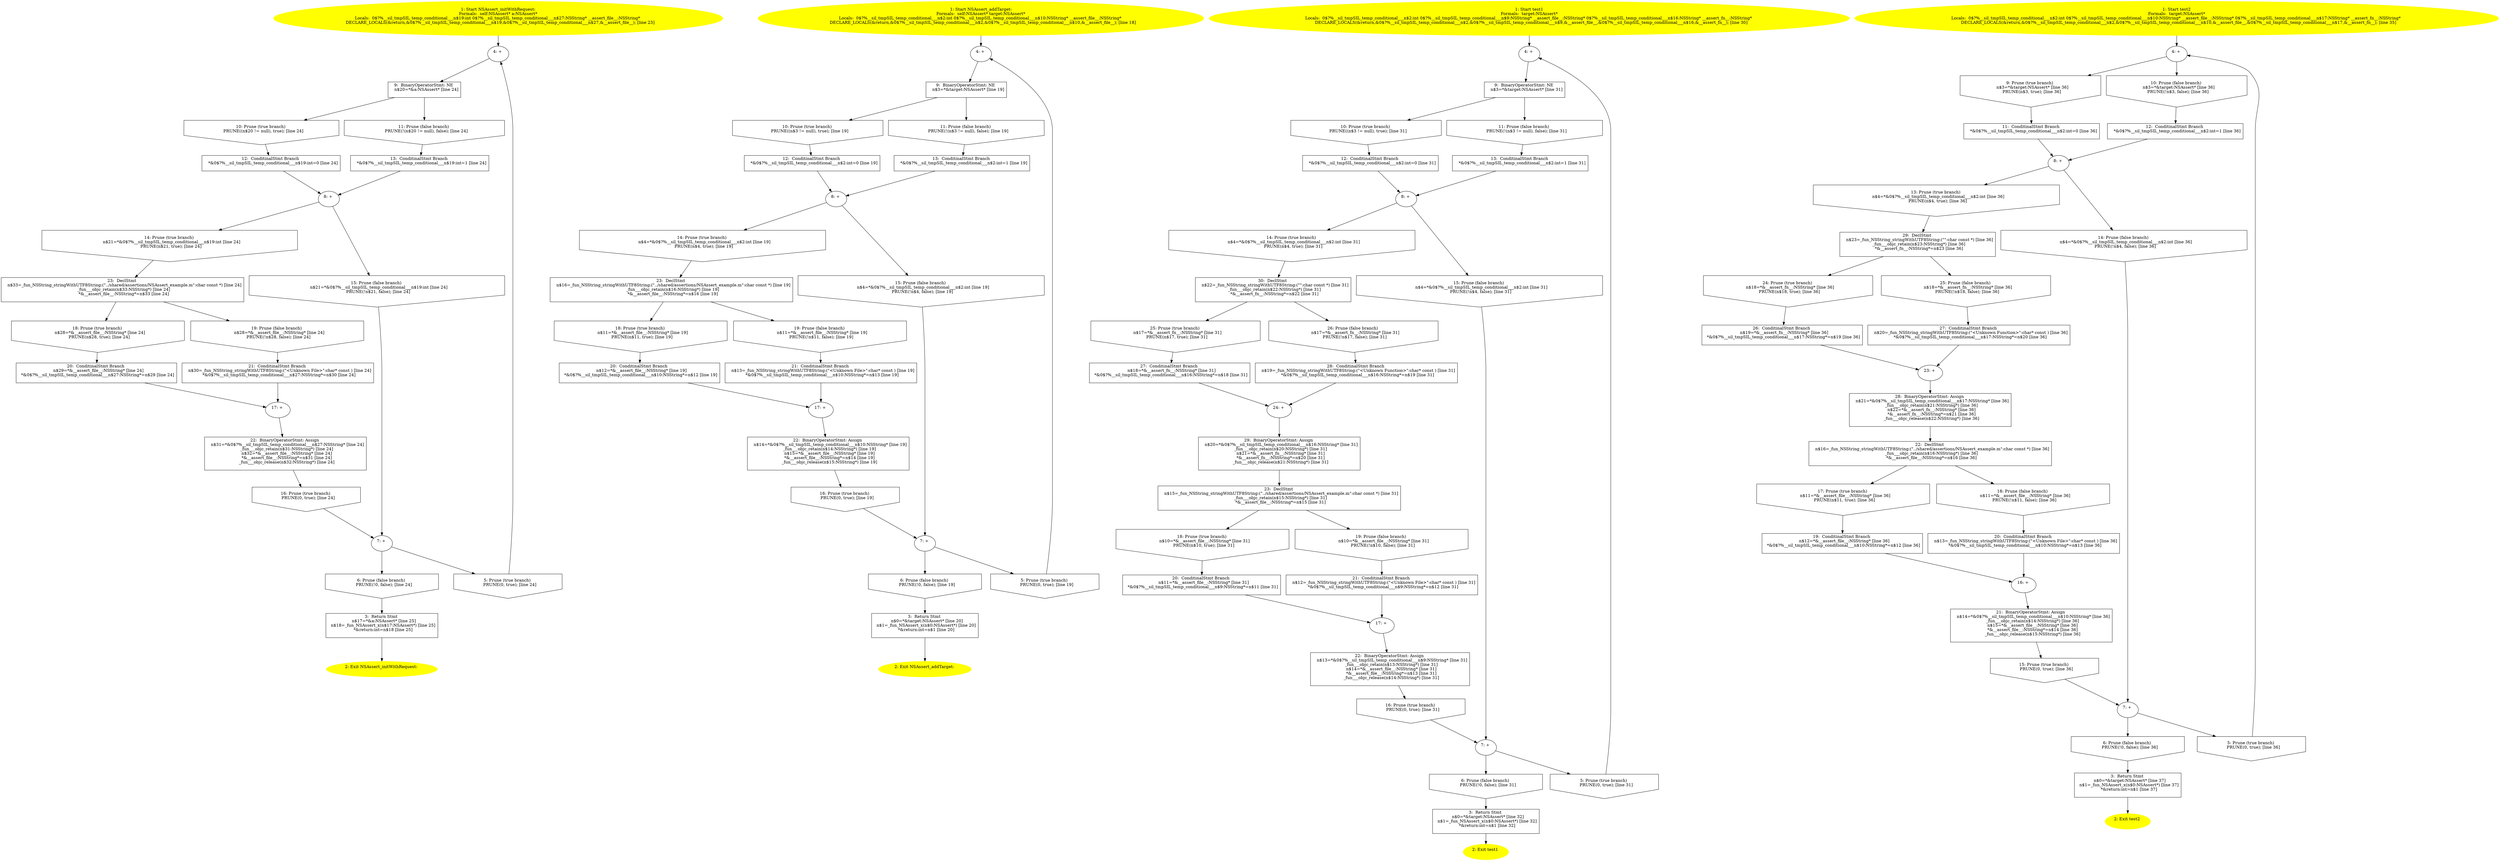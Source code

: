/* @generated */
digraph iCFG {
"initWithRequest:#NSAssert#instance.aa6bdc90db5d0e020b6778cefe9a011f_1" [label="1: Start NSAssert_initWithRequest:\nFormals:  self:NSAssert* a:NSAssert*\nLocals:  0$?%__sil_tmpSIL_temp_conditional___n$19:int 0$?%__sil_tmpSIL_temp_conditional___n$27:NSString* __assert_file__:NSString* \n   DECLARE_LOCALS(&return,&0$?%__sil_tmpSIL_temp_conditional___n$19,&0$?%__sil_tmpSIL_temp_conditional___n$27,&__assert_file__); [line 23]\n " color=yellow style=filled]
	

	 "initWithRequest:#NSAssert#instance.aa6bdc90db5d0e020b6778cefe9a011f_1" -> "initWithRequest:#NSAssert#instance.aa6bdc90db5d0e020b6778cefe9a011f_4" ;
"initWithRequest:#NSAssert#instance.aa6bdc90db5d0e020b6778cefe9a011f_2" [label="2: Exit NSAssert_initWithRequest: \n  " color=yellow style=filled]
	

"initWithRequest:#NSAssert#instance.aa6bdc90db5d0e020b6778cefe9a011f_3" [label="3:  Return Stmt \n   n$17=*&a:NSAssert* [line 25]\n  n$18=_fun_NSAssert_x(n$17:NSAssert*) [line 25]\n  *&return:int=n$18 [line 25]\n " shape="box"]
	

	 "initWithRequest:#NSAssert#instance.aa6bdc90db5d0e020b6778cefe9a011f_3" -> "initWithRequest:#NSAssert#instance.aa6bdc90db5d0e020b6778cefe9a011f_2" ;
"initWithRequest:#NSAssert#instance.aa6bdc90db5d0e020b6778cefe9a011f_4" [label="4: + \n  " ]
	

	 "initWithRequest:#NSAssert#instance.aa6bdc90db5d0e020b6778cefe9a011f_4" -> "initWithRequest:#NSAssert#instance.aa6bdc90db5d0e020b6778cefe9a011f_9" ;
"initWithRequest:#NSAssert#instance.aa6bdc90db5d0e020b6778cefe9a011f_5" [label="5: Prune (true branch) \n   PRUNE(0, true); [line 24]\n " shape="invhouse"]
	

	 "initWithRequest:#NSAssert#instance.aa6bdc90db5d0e020b6778cefe9a011f_5" -> "initWithRequest:#NSAssert#instance.aa6bdc90db5d0e020b6778cefe9a011f_4" ;
"initWithRequest:#NSAssert#instance.aa6bdc90db5d0e020b6778cefe9a011f_6" [label="6: Prune (false branch) \n   PRUNE(!0, false); [line 24]\n " shape="invhouse"]
	

	 "initWithRequest:#NSAssert#instance.aa6bdc90db5d0e020b6778cefe9a011f_6" -> "initWithRequest:#NSAssert#instance.aa6bdc90db5d0e020b6778cefe9a011f_3" ;
"initWithRequest:#NSAssert#instance.aa6bdc90db5d0e020b6778cefe9a011f_7" [label="7: + \n  " ]
	

	 "initWithRequest:#NSAssert#instance.aa6bdc90db5d0e020b6778cefe9a011f_7" -> "initWithRequest:#NSAssert#instance.aa6bdc90db5d0e020b6778cefe9a011f_5" ;
	 "initWithRequest:#NSAssert#instance.aa6bdc90db5d0e020b6778cefe9a011f_7" -> "initWithRequest:#NSAssert#instance.aa6bdc90db5d0e020b6778cefe9a011f_6" ;
"initWithRequest:#NSAssert#instance.aa6bdc90db5d0e020b6778cefe9a011f_8" [label="8: + \n  " ]
	

	 "initWithRequest:#NSAssert#instance.aa6bdc90db5d0e020b6778cefe9a011f_8" -> "initWithRequest:#NSAssert#instance.aa6bdc90db5d0e020b6778cefe9a011f_14" ;
	 "initWithRequest:#NSAssert#instance.aa6bdc90db5d0e020b6778cefe9a011f_8" -> "initWithRequest:#NSAssert#instance.aa6bdc90db5d0e020b6778cefe9a011f_15" ;
"initWithRequest:#NSAssert#instance.aa6bdc90db5d0e020b6778cefe9a011f_9" [label="9:  BinaryOperatorStmt: NE \n   n$20=*&a:NSAssert* [line 24]\n " shape="box"]
	

	 "initWithRequest:#NSAssert#instance.aa6bdc90db5d0e020b6778cefe9a011f_9" -> "initWithRequest:#NSAssert#instance.aa6bdc90db5d0e020b6778cefe9a011f_10" ;
	 "initWithRequest:#NSAssert#instance.aa6bdc90db5d0e020b6778cefe9a011f_9" -> "initWithRequest:#NSAssert#instance.aa6bdc90db5d0e020b6778cefe9a011f_11" ;
"initWithRequest:#NSAssert#instance.aa6bdc90db5d0e020b6778cefe9a011f_10" [label="10: Prune (true branch) \n   PRUNE((n$20 != null), true); [line 24]\n " shape="invhouse"]
	

	 "initWithRequest:#NSAssert#instance.aa6bdc90db5d0e020b6778cefe9a011f_10" -> "initWithRequest:#NSAssert#instance.aa6bdc90db5d0e020b6778cefe9a011f_12" ;
"initWithRequest:#NSAssert#instance.aa6bdc90db5d0e020b6778cefe9a011f_11" [label="11: Prune (false branch) \n   PRUNE(!(n$20 != null), false); [line 24]\n " shape="invhouse"]
	

	 "initWithRequest:#NSAssert#instance.aa6bdc90db5d0e020b6778cefe9a011f_11" -> "initWithRequest:#NSAssert#instance.aa6bdc90db5d0e020b6778cefe9a011f_13" ;
"initWithRequest:#NSAssert#instance.aa6bdc90db5d0e020b6778cefe9a011f_12" [label="12:  ConditinalStmt Branch \n   *&0$?%__sil_tmpSIL_temp_conditional___n$19:int=0 [line 24]\n " shape="box"]
	

	 "initWithRequest:#NSAssert#instance.aa6bdc90db5d0e020b6778cefe9a011f_12" -> "initWithRequest:#NSAssert#instance.aa6bdc90db5d0e020b6778cefe9a011f_8" ;
"initWithRequest:#NSAssert#instance.aa6bdc90db5d0e020b6778cefe9a011f_13" [label="13:  ConditinalStmt Branch \n   *&0$?%__sil_tmpSIL_temp_conditional___n$19:int=1 [line 24]\n " shape="box"]
	

	 "initWithRequest:#NSAssert#instance.aa6bdc90db5d0e020b6778cefe9a011f_13" -> "initWithRequest:#NSAssert#instance.aa6bdc90db5d0e020b6778cefe9a011f_8" ;
"initWithRequest:#NSAssert#instance.aa6bdc90db5d0e020b6778cefe9a011f_14" [label="14: Prune (true branch) \n   n$21=*&0$?%__sil_tmpSIL_temp_conditional___n$19:int [line 24]\n  PRUNE(n$21, true); [line 24]\n " shape="invhouse"]
	

	 "initWithRequest:#NSAssert#instance.aa6bdc90db5d0e020b6778cefe9a011f_14" -> "initWithRequest:#NSAssert#instance.aa6bdc90db5d0e020b6778cefe9a011f_23" ;
"initWithRequest:#NSAssert#instance.aa6bdc90db5d0e020b6778cefe9a011f_15" [label="15: Prune (false branch) \n   n$21=*&0$?%__sil_tmpSIL_temp_conditional___n$19:int [line 24]\n  PRUNE(!n$21, false); [line 24]\n " shape="invhouse"]
	

	 "initWithRequest:#NSAssert#instance.aa6bdc90db5d0e020b6778cefe9a011f_15" -> "initWithRequest:#NSAssert#instance.aa6bdc90db5d0e020b6778cefe9a011f_7" ;
"initWithRequest:#NSAssert#instance.aa6bdc90db5d0e020b6778cefe9a011f_16" [label="16: Prune (true branch) \n   PRUNE(0, true); [line 24]\n " shape="invhouse"]
	

	 "initWithRequest:#NSAssert#instance.aa6bdc90db5d0e020b6778cefe9a011f_16" -> "initWithRequest:#NSAssert#instance.aa6bdc90db5d0e020b6778cefe9a011f_7" ;
"initWithRequest:#NSAssert#instance.aa6bdc90db5d0e020b6778cefe9a011f_17" [label="17: + \n  " ]
	

	 "initWithRequest:#NSAssert#instance.aa6bdc90db5d0e020b6778cefe9a011f_17" -> "initWithRequest:#NSAssert#instance.aa6bdc90db5d0e020b6778cefe9a011f_22" ;
"initWithRequest:#NSAssert#instance.aa6bdc90db5d0e020b6778cefe9a011f_18" [label="18: Prune (true branch) \n   n$28=*&__assert_file__:NSString* [line 24]\n  PRUNE(n$28, true); [line 24]\n " shape="invhouse"]
	

	 "initWithRequest:#NSAssert#instance.aa6bdc90db5d0e020b6778cefe9a011f_18" -> "initWithRequest:#NSAssert#instance.aa6bdc90db5d0e020b6778cefe9a011f_20" ;
"initWithRequest:#NSAssert#instance.aa6bdc90db5d0e020b6778cefe9a011f_19" [label="19: Prune (false branch) \n   n$28=*&__assert_file__:NSString* [line 24]\n  PRUNE(!n$28, false); [line 24]\n " shape="invhouse"]
	

	 "initWithRequest:#NSAssert#instance.aa6bdc90db5d0e020b6778cefe9a011f_19" -> "initWithRequest:#NSAssert#instance.aa6bdc90db5d0e020b6778cefe9a011f_21" ;
"initWithRequest:#NSAssert#instance.aa6bdc90db5d0e020b6778cefe9a011f_20" [label="20:  ConditinalStmt Branch \n   n$29=*&__assert_file__:NSString* [line 24]\n  *&0$?%__sil_tmpSIL_temp_conditional___n$27:NSString*=n$29 [line 24]\n " shape="box"]
	

	 "initWithRequest:#NSAssert#instance.aa6bdc90db5d0e020b6778cefe9a011f_20" -> "initWithRequest:#NSAssert#instance.aa6bdc90db5d0e020b6778cefe9a011f_17" ;
"initWithRequest:#NSAssert#instance.aa6bdc90db5d0e020b6778cefe9a011f_21" [label="21:  ConditinalStmt Branch \n   n$30=_fun_NSString_stringWithUTF8String:(\"<Unknown File>\":char* const ) [line 24]\n  *&0$?%__sil_tmpSIL_temp_conditional___n$27:NSString*=n$30 [line 24]\n " shape="box"]
	

	 "initWithRequest:#NSAssert#instance.aa6bdc90db5d0e020b6778cefe9a011f_21" -> "initWithRequest:#NSAssert#instance.aa6bdc90db5d0e020b6778cefe9a011f_17" ;
"initWithRequest:#NSAssert#instance.aa6bdc90db5d0e020b6778cefe9a011f_22" [label="22:  BinaryOperatorStmt: Assign \n   n$31=*&0$?%__sil_tmpSIL_temp_conditional___n$27:NSString* [line 24]\n  _fun___objc_retain(n$31:NSString*) [line 24]\n  n$32=*&__assert_file__:NSString* [line 24]\n  *&__assert_file__:NSString*=n$31 [line 24]\n  _fun___objc_release(n$32:NSString*) [line 24]\n " shape="box"]
	

	 "initWithRequest:#NSAssert#instance.aa6bdc90db5d0e020b6778cefe9a011f_22" -> "initWithRequest:#NSAssert#instance.aa6bdc90db5d0e020b6778cefe9a011f_16" ;
"initWithRequest:#NSAssert#instance.aa6bdc90db5d0e020b6778cefe9a011f_23" [label="23:  DeclStmt \n   n$33=_fun_NSString_stringWithUTF8String:(\"../shared/assertions/NSAssert_example.m\":char const *) [line 24]\n  _fun___objc_retain(n$33:NSString*) [line 24]\n  *&__assert_file__:NSString*=n$33 [line 24]\n " shape="box"]
	

	 "initWithRequest:#NSAssert#instance.aa6bdc90db5d0e020b6778cefe9a011f_23" -> "initWithRequest:#NSAssert#instance.aa6bdc90db5d0e020b6778cefe9a011f_18" ;
	 "initWithRequest:#NSAssert#instance.aa6bdc90db5d0e020b6778cefe9a011f_23" -> "initWithRequest:#NSAssert#instance.aa6bdc90db5d0e020b6778cefe9a011f_19" ;
"addTarget:#NSAssert#instance.69cefe4d9cf64204d99f63924a056673_1" [label="1: Start NSAssert_addTarget:\nFormals:  self:NSAssert* target:NSAssert*\nLocals:  0$?%__sil_tmpSIL_temp_conditional___n$2:int 0$?%__sil_tmpSIL_temp_conditional___n$10:NSString* __assert_file__:NSString* \n   DECLARE_LOCALS(&return,&0$?%__sil_tmpSIL_temp_conditional___n$2,&0$?%__sil_tmpSIL_temp_conditional___n$10,&__assert_file__); [line 18]\n " color=yellow style=filled]
	

	 "addTarget:#NSAssert#instance.69cefe4d9cf64204d99f63924a056673_1" -> "addTarget:#NSAssert#instance.69cefe4d9cf64204d99f63924a056673_4" ;
"addTarget:#NSAssert#instance.69cefe4d9cf64204d99f63924a056673_2" [label="2: Exit NSAssert_addTarget: \n  " color=yellow style=filled]
	

"addTarget:#NSAssert#instance.69cefe4d9cf64204d99f63924a056673_3" [label="3:  Return Stmt \n   n$0=*&target:NSAssert* [line 20]\n  n$1=_fun_NSAssert_x(n$0:NSAssert*) [line 20]\n  *&return:int=n$1 [line 20]\n " shape="box"]
	

	 "addTarget:#NSAssert#instance.69cefe4d9cf64204d99f63924a056673_3" -> "addTarget:#NSAssert#instance.69cefe4d9cf64204d99f63924a056673_2" ;
"addTarget:#NSAssert#instance.69cefe4d9cf64204d99f63924a056673_4" [label="4: + \n  " ]
	

	 "addTarget:#NSAssert#instance.69cefe4d9cf64204d99f63924a056673_4" -> "addTarget:#NSAssert#instance.69cefe4d9cf64204d99f63924a056673_9" ;
"addTarget:#NSAssert#instance.69cefe4d9cf64204d99f63924a056673_5" [label="5: Prune (true branch) \n   PRUNE(0, true); [line 19]\n " shape="invhouse"]
	

	 "addTarget:#NSAssert#instance.69cefe4d9cf64204d99f63924a056673_5" -> "addTarget:#NSAssert#instance.69cefe4d9cf64204d99f63924a056673_4" ;
"addTarget:#NSAssert#instance.69cefe4d9cf64204d99f63924a056673_6" [label="6: Prune (false branch) \n   PRUNE(!0, false); [line 19]\n " shape="invhouse"]
	

	 "addTarget:#NSAssert#instance.69cefe4d9cf64204d99f63924a056673_6" -> "addTarget:#NSAssert#instance.69cefe4d9cf64204d99f63924a056673_3" ;
"addTarget:#NSAssert#instance.69cefe4d9cf64204d99f63924a056673_7" [label="7: + \n  " ]
	

	 "addTarget:#NSAssert#instance.69cefe4d9cf64204d99f63924a056673_7" -> "addTarget:#NSAssert#instance.69cefe4d9cf64204d99f63924a056673_5" ;
	 "addTarget:#NSAssert#instance.69cefe4d9cf64204d99f63924a056673_7" -> "addTarget:#NSAssert#instance.69cefe4d9cf64204d99f63924a056673_6" ;
"addTarget:#NSAssert#instance.69cefe4d9cf64204d99f63924a056673_8" [label="8: + \n  " ]
	

	 "addTarget:#NSAssert#instance.69cefe4d9cf64204d99f63924a056673_8" -> "addTarget:#NSAssert#instance.69cefe4d9cf64204d99f63924a056673_14" ;
	 "addTarget:#NSAssert#instance.69cefe4d9cf64204d99f63924a056673_8" -> "addTarget:#NSAssert#instance.69cefe4d9cf64204d99f63924a056673_15" ;
"addTarget:#NSAssert#instance.69cefe4d9cf64204d99f63924a056673_9" [label="9:  BinaryOperatorStmt: NE \n   n$3=*&target:NSAssert* [line 19]\n " shape="box"]
	

	 "addTarget:#NSAssert#instance.69cefe4d9cf64204d99f63924a056673_9" -> "addTarget:#NSAssert#instance.69cefe4d9cf64204d99f63924a056673_10" ;
	 "addTarget:#NSAssert#instance.69cefe4d9cf64204d99f63924a056673_9" -> "addTarget:#NSAssert#instance.69cefe4d9cf64204d99f63924a056673_11" ;
"addTarget:#NSAssert#instance.69cefe4d9cf64204d99f63924a056673_10" [label="10: Prune (true branch) \n   PRUNE((n$3 != null), true); [line 19]\n " shape="invhouse"]
	

	 "addTarget:#NSAssert#instance.69cefe4d9cf64204d99f63924a056673_10" -> "addTarget:#NSAssert#instance.69cefe4d9cf64204d99f63924a056673_12" ;
"addTarget:#NSAssert#instance.69cefe4d9cf64204d99f63924a056673_11" [label="11: Prune (false branch) \n   PRUNE(!(n$3 != null), false); [line 19]\n " shape="invhouse"]
	

	 "addTarget:#NSAssert#instance.69cefe4d9cf64204d99f63924a056673_11" -> "addTarget:#NSAssert#instance.69cefe4d9cf64204d99f63924a056673_13" ;
"addTarget:#NSAssert#instance.69cefe4d9cf64204d99f63924a056673_12" [label="12:  ConditinalStmt Branch \n   *&0$?%__sil_tmpSIL_temp_conditional___n$2:int=0 [line 19]\n " shape="box"]
	

	 "addTarget:#NSAssert#instance.69cefe4d9cf64204d99f63924a056673_12" -> "addTarget:#NSAssert#instance.69cefe4d9cf64204d99f63924a056673_8" ;
"addTarget:#NSAssert#instance.69cefe4d9cf64204d99f63924a056673_13" [label="13:  ConditinalStmt Branch \n   *&0$?%__sil_tmpSIL_temp_conditional___n$2:int=1 [line 19]\n " shape="box"]
	

	 "addTarget:#NSAssert#instance.69cefe4d9cf64204d99f63924a056673_13" -> "addTarget:#NSAssert#instance.69cefe4d9cf64204d99f63924a056673_8" ;
"addTarget:#NSAssert#instance.69cefe4d9cf64204d99f63924a056673_14" [label="14: Prune (true branch) \n   n$4=*&0$?%__sil_tmpSIL_temp_conditional___n$2:int [line 19]\n  PRUNE(n$4, true); [line 19]\n " shape="invhouse"]
	

	 "addTarget:#NSAssert#instance.69cefe4d9cf64204d99f63924a056673_14" -> "addTarget:#NSAssert#instance.69cefe4d9cf64204d99f63924a056673_23" ;
"addTarget:#NSAssert#instance.69cefe4d9cf64204d99f63924a056673_15" [label="15: Prune (false branch) \n   n$4=*&0$?%__sil_tmpSIL_temp_conditional___n$2:int [line 19]\n  PRUNE(!n$4, false); [line 19]\n " shape="invhouse"]
	

	 "addTarget:#NSAssert#instance.69cefe4d9cf64204d99f63924a056673_15" -> "addTarget:#NSAssert#instance.69cefe4d9cf64204d99f63924a056673_7" ;
"addTarget:#NSAssert#instance.69cefe4d9cf64204d99f63924a056673_16" [label="16: Prune (true branch) \n   PRUNE(0, true); [line 19]\n " shape="invhouse"]
	

	 "addTarget:#NSAssert#instance.69cefe4d9cf64204d99f63924a056673_16" -> "addTarget:#NSAssert#instance.69cefe4d9cf64204d99f63924a056673_7" ;
"addTarget:#NSAssert#instance.69cefe4d9cf64204d99f63924a056673_17" [label="17: + \n  " ]
	

	 "addTarget:#NSAssert#instance.69cefe4d9cf64204d99f63924a056673_17" -> "addTarget:#NSAssert#instance.69cefe4d9cf64204d99f63924a056673_22" ;
"addTarget:#NSAssert#instance.69cefe4d9cf64204d99f63924a056673_18" [label="18: Prune (true branch) \n   n$11=*&__assert_file__:NSString* [line 19]\n  PRUNE(n$11, true); [line 19]\n " shape="invhouse"]
	

	 "addTarget:#NSAssert#instance.69cefe4d9cf64204d99f63924a056673_18" -> "addTarget:#NSAssert#instance.69cefe4d9cf64204d99f63924a056673_20" ;
"addTarget:#NSAssert#instance.69cefe4d9cf64204d99f63924a056673_19" [label="19: Prune (false branch) \n   n$11=*&__assert_file__:NSString* [line 19]\n  PRUNE(!n$11, false); [line 19]\n " shape="invhouse"]
	

	 "addTarget:#NSAssert#instance.69cefe4d9cf64204d99f63924a056673_19" -> "addTarget:#NSAssert#instance.69cefe4d9cf64204d99f63924a056673_21" ;
"addTarget:#NSAssert#instance.69cefe4d9cf64204d99f63924a056673_20" [label="20:  ConditinalStmt Branch \n   n$12=*&__assert_file__:NSString* [line 19]\n  *&0$?%__sil_tmpSIL_temp_conditional___n$10:NSString*=n$12 [line 19]\n " shape="box"]
	

	 "addTarget:#NSAssert#instance.69cefe4d9cf64204d99f63924a056673_20" -> "addTarget:#NSAssert#instance.69cefe4d9cf64204d99f63924a056673_17" ;
"addTarget:#NSAssert#instance.69cefe4d9cf64204d99f63924a056673_21" [label="21:  ConditinalStmt Branch \n   n$13=_fun_NSString_stringWithUTF8String:(\"<Unknown File>\":char* const ) [line 19]\n  *&0$?%__sil_tmpSIL_temp_conditional___n$10:NSString*=n$13 [line 19]\n " shape="box"]
	

	 "addTarget:#NSAssert#instance.69cefe4d9cf64204d99f63924a056673_21" -> "addTarget:#NSAssert#instance.69cefe4d9cf64204d99f63924a056673_17" ;
"addTarget:#NSAssert#instance.69cefe4d9cf64204d99f63924a056673_22" [label="22:  BinaryOperatorStmt: Assign \n   n$14=*&0$?%__sil_tmpSIL_temp_conditional___n$10:NSString* [line 19]\n  _fun___objc_retain(n$14:NSString*) [line 19]\n  n$15=*&__assert_file__:NSString* [line 19]\n  *&__assert_file__:NSString*=n$14 [line 19]\n  _fun___objc_release(n$15:NSString*) [line 19]\n " shape="box"]
	

	 "addTarget:#NSAssert#instance.69cefe4d9cf64204d99f63924a056673_22" -> "addTarget:#NSAssert#instance.69cefe4d9cf64204d99f63924a056673_16" ;
"addTarget:#NSAssert#instance.69cefe4d9cf64204d99f63924a056673_23" [label="23:  DeclStmt \n   n$16=_fun_NSString_stringWithUTF8String:(\"../shared/assertions/NSAssert_example.m\":char const *) [line 19]\n  _fun___objc_retain(n$16:NSString*) [line 19]\n  *&__assert_file__:NSString*=n$16 [line 19]\n " shape="box"]
	

	 "addTarget:#NSAssert#instance.69cefe4d9cf64204d99f63924a056673_23" -> "addTarget:#NSAssert#instance.69cefe4d9cf64204d99f63924a056673_18" ;
	 "addTarget:#NSAssert#instance.69cefe4d9cf64204d99f63924a056673_23" -> "addTarget:#NSAssert#instance.69cefe4d9cf64204d99f63924a056673_19" ;
"test1.5a105e8b9d40e1329780d62ea2265d8a_1" [label="1: Start test1\nFormals:  target:NSAssert*\nLocals:  0$?%__sil_tmpSIL_temp_conditional___n$2:int 0$?%__sil_tmpSIL_temp_conditional___n$9:NSString* __assert_file__:NSString* 0$?%__sil_tmpSIL_temp_conditional___n$16:NSString* __assert_fn__:NSString* \n   DECLARE_LOCALS(&return,&0$?%__sil_tmpSIL_temp_conditional___n$2,&0$?%__sil_tmpSIL_temp_conditional___n$9,&__assert_file__,&0$?%__sil_tmpSIL_temp_conditional___n$16,&__assert_fn__); [line 30]\n " color=yellow style=filled]
	

	 "test1.5a105e8b9d40e1329780d62ea2265d8a_1" -> "test1.5a105e8b9d40e1329780d62ea2265d8a_4" ;
"test1.5a105e8b9d40e1329780d62ea2265d8a_2" [label="2: Exit test1 \n  " color=yellow style=filled]
	

"test1.5a105e8b9d40e1329780d62ea2265d8a_3" [label="3:  Return Stmt \n   n$0=*&target:NSAssert* [line 32]\n  n$1=_fun_NSAssert_x(n$0:NSAssert*) [line 32]\n  *&return:int=n$1 [line 32]\n " shape="box"]
	

	 "test1.5a105e8b9d40e1329780d62ea2265d8a_3" -> "test1.5a105e8b9d40e1329780d62ea2265d8a_2" ;
"test1.5a105e8b9d40e1329780d62ea2265d8a_4" [label="4: + \n  " ]
	

	 "test1.5a105e8b9d40e1329780d62ea2265d8a_4" -> "test1.5a105e8b9d40e1329780d62ea2265d8a_9" ;
"test1.5a105e8b9d40e1329780d62ea2265d8a_5" [label="5: Prune (true branch) \n   PRUNE(0, true); [line 31]\n " shape="invhouse"]
	

	 "test1.5a105e8b9d40e1329780d62ea2265d8a_5" -> "test1.5a105e8b9d40e1329780d62ea2265d8a_4" ;
"test1.5a105e8b9d40e1329780d62ea2265d8a_6" [label="6: Prune (false branch) \n   PRUNE(!0, false); [line 31]\n " shape="invhouse"]
	

	 "test1.5a105e8b9d40e1329780d62ea2265d8a_6" -> "test1.5a105e8b9d40e1329780d62ea2265d8a_3" ;
"test1.5a105e8b9d40e1329780d62ea2265d8a_7" [label="7: + \n  " ]
	

	 "test1.5a105e8b9d40e1329780d62ea2265d8a_7" -> "test1.5a105e8b9d40e1329780d62ea2265d8a_5" ;
	 "test1.5a105e8b9d40e1329780d62ea2265d8a_7" -> "test1.5a105e8b9d40e1329780d62ea2265d8a_6" ;
"test1.5a105e8b9d40e1329780d62ea2265d8a_8" [label="8: + \n  " ]
	

	 "test1.5a105e8b9d40e1329780d62ea2265d8a_8" -> "test1.5a105e8b9d40e1329780d62ea2265d8a_14" ;
	 "test1.5a105e8b9d40e1329780d62ea2265d8a_8" -> "test1.5a105e8b9d40e1329780d62ea2265d8a_15" ;
"test1.5a105e8b9d40e1329780d62ea2265d8a_9" [label="9:  BinaryOperatorStmt: NE \n   n$3=*&target:NSAssert* [line 31]\n " shape="box"]
	

	 "test1.5a105e8b9d40e1329780d62ea2265d8a_9" -> "test1.5a105e8b9d40e1329780d62ea2265d8a_10" ;
	 "test1.5a105e8b9d40e1329780d62ea2265d8a_9" -> "test1.5a105e8b9d40e1329780d62ea2265d8a_11" ;
"test1.5a105e8b9d40e1329780d62ea2265d8a_10" [label="10: Prune (true branch) \n   PRUNE((n$3 != null), true); [line 31]\n " shape="invhouse"]
	

	 "test1.5a105e8b9d40e1329780d62ea2265d8a_10" -> "test1.5a105e8b9d40e1329780d62ea2265d8a_12" ;
"test1.5a105e8b9d40e1329780d62ea2265d8a_11" [label="11: Prune (false branch) \n   PRUNE(!(n$3 != null), false); [line 31]\n " shape="invhouse"]
	

	 "test1.5a105e8b9d40e1329780d62ea2265d8a_11" -> "test1.5a105e8b9d40e1329780d62ea2265d8a_13" ;
"test1.5a105e8b9d40e1329780d62ea2265d8a_12" [label="12:  ConditinalStmt Branch \n   *&0$?%__sil_tmpSIL_temp_conditional___n$2:int=0 [line 31]\n " shape="box"]
	

	 "test1.5a105e8b9d40e1329780d62ea2265d8a_12" -> "test1.5a105e8b9d40e1329780d62ea2265d8a_8" ;
"test1.5a105e8b9d40e1329780d62ea2265d8a_13" [label="13:  ConditinalStmt Branch \n   *&0$?%__sil_tmpSIL_temp_conditional___n$2:int=1 [line 31]\n " shape="box"]
	

	 "test1.5a105e8b9d40e1329780d62ea2265d8a_13" -> "test1.5a105e8b9d40e1329780d62ea2265d8a_8" ;
"test1.5a105e8b9d40e1329780d62ea2265d8a_14" [label="14: Prune (true branch) \n   n$4=*&0$?%__sil_tmpSIL_temp_conditional___n$2:int [line 31]\n  PRUNE(n$4, true); [line 31]\n " shape="invhouse"]
	

	 "test1.5a105e8b9d40e1329780d62ea2265d8a_14" -> "test1.5a105e8b9d40e1329780d62ea2265d8a_30" ;
"test1.5a105e8b9d40e1329780d62ea2265d8a_15" [label="15: Prune (false branch) \n   n$4=*&0$?%__sil_tmpSIL_temp_conditional___n$2:int [line 31]\n  PRUNE(!n$4, false); [line 31]\n " shape="invhouse"]
	

	 "test1.5a105e8b9d40e1329780d62ea2265d8a_15" -> "test1.5a105e8b9d40e1329780d62ea2265d8a_7" ;
"test1.5a105e8b9d40e1329780d62ea2265d8a_16" [label="16: Prune (true branch) \n   PRUNE(0, true); [line 31]\n " shape="invhouse"]
	

	 "test1.5a105e8b9d40e1329780d62ea2265d8a_16" -> "test1.5a105e8b9d40e1329780d62ea2265d8a_7" ;
"test1.5a105e8b9d40e1329780d62ea2265d8a_17" [label="17: + \n  " ]
	

	 "test1.5a105e8b9d40e1329780d62ea2265d8a_17" -> "test1.5a105e8b9d40e1329780d62ea2265d8a_22" ;
"test1.5a105e8b9d40e1329780d62ea2265d8a_18" [label="18: Prune (true branch) \n   n$10=*&__assert_file__:NSString* [line 31]\n  PRUNE(n$10, true); [line 31]\n " shape="invhouse"]
	

	 "test1.5a105e8b9d40e1329780d62ea2265d8a_18" -> "test1.5a105e8b9d40e1329780d62ea2265d8a_20" ;
"test1.5a105e8b9d40e1329780d62ea2265d8a_19" [label="19: Prune (false branch) \n   n$10=*&__assert_file__:NSString* [line 31]\n  PRUNE(!n$10, false); [line 31]\n " shape="invhouse"]
	

	 "test1.5a105e8b9d40e1329780d62ea2265d8a_19" -> "test1.5a105e8b9d40e1329780d62ea2265d8a_21" ;
"test1.5a105e8b9d40e1329780d62ea2265d8a_20" [label="20:  ConditinalStmt Branch \n   n$11=*&__assert_file__:NSString* [line 31]\n  *&0$?%__sil_tmpSIL_temp_conditional___n$9:NSString*=n$11 [line 31]\n " shape="box"]
	

	 "test1.5a105e8b9d40e1329780d62ea2265d8a_20" -> "test1.5a105e8b9d40e1329780d62ea2265d8a_17" ;
"test1.5a105e8b9d40e1329780d62ea2265d8a_21" [label="21:  ConditinalStmt Branch \n   n$12=_fun_NSString_stringWithUTF8String:(\"<Unknown File>\":char* const ) [line 31]\n  *&0$?%__sil_tmpSIL_temp_conditional___n$9:NSString*=n$12 [line 31]\n " shape="box"]
	

	 "test1.5a105e8b9d40e1329780d62ea2265d8a_21" -> "test1.5a105e8b9d40e1329780d62ea2265d8a_17" ;
"test1.5a105e8b9d40e1329780d62ea2265d8a_22" [label="22:  BinaryOperatorStmt: Assign \n   n$13=*&0$?%__sil_tmpSIL_temp_conditional___n$9:NSString* [line 31]\n  _fun___objc_retain(n$13:NSString*) [line 31]\n  n$14=*&__assert_file__:NSString* [line 31]\n  *&__assert_file__:NSString*=n$13 [line 31]\n  _fun___objc_release(n$14:NSString*) [line 31]\n " shape="box"]
	

	 "test1.5a105e8b9d40e1329780d62ea2265d8a_22" -> "test1.5a105e8b9d40e1329780d62ea2265d8a_16" ;
"test1.5a105e8b9d40e1329780d62ea2265d8a_23" [label="23:  DeclStmt \n   n$15=_fun_NSString_stringWithUTF8String:(\"../shared/assertions/NSAssert_example.m\":char const *) [line 31]\n  _fun___objc_retain(n$15:NSString*) [line 31]\n  *&__assert_file__:NSString*=n$15 [line 31]\n " shape="box"]
	

	 "test1.5a105e8b9d40e1329780d62ea2265d8a_23" -> "test1.5a105e8b9d40e1329780d62ea2265d8a_18" ;
	 "test1.5a105e8b9d40e1329780d62ea2265d8a_23" -> "test1.5a105e8b9d40e1329780d62ea2265d8a_19" ;
"test1.5a105e8b9d40e1329780d62ea2265d8a_24" [label="24: + \n  " ]
	

	 "test1.5a105e8b9d40e1329780d62ea2265d8a_24" -> "test1.5a105e8b9d40e1329780d62ea2265d8a_29" ;
"test1.5a105e8b9d40e1329780d62ea2265d8a_25" [label="25: Prune (true branch) \n   n$17=*&__assert_fn__:NSString* [line 31]\n  PRUNE(n$17, true); [line 31]\n " shape="invhouse"]
	

	 "test1.5a105e8b9d40e1329780d62ea2265d8a_25" -> "test1.5a105e8b9d40e1329780d62ea2265d8a_27" ;
"test1.5a105e8b9d40e1329780d62ea2265d8a_26" [label="26: Prune (false branch) \n   n$17=*&__assert_fn__:NSString* [line 31]\n  PRUNE(!n$17, false); [line 31]\n " shape="invhouse"]
	

	 "test1.5a105e8b9d40e1329780d62ea2265d8a_26" -> "test1.5a105e8b9d40e1329780d62ea2265d8a_28" ;
"test1.5a105e8b9d40e1329780d62ea2265d8a_27" [label="27:  ConditinalStmt Branch \n   n$18=*&__assert_fn__:NSString* [line 31]\n  *&0$?%__sil_tmpSIL_temp_conditional___n$16:NSString*=n$18 [line 31]\n " shape="box"]
	

	 "test1.5a105e8b9d40e1329780d62ea2265d8a_27" -> "test1.5a105e8b9d40e1329780d62ea2265d8a_24" ;
"test1.5a105e8b9d40e1329780d62ea2265d8a_28" [label="28:  ConditinalStmt Branch \n   n$19=_fun_NSString_stringWithUTF8String:(\"<Unknown Function>\":char* const ) [line 31]\n  *&0$?%__sil_tmpSIL_temp_conditional___n$16:NSString*=n$19 [line 31]\n " shape="box"]
	

	 "test1.5a105e8b9d40e1329780d62ea2265d8a_28" -> "test1.5a105e8b9d40e1329780d62ea2265d8a_24" ;
"test1.5a105e8b9d40e1329780d62ea2265d8a_29" [label="29:  BinaryOperatorStmt: Assign \n   n$20=*&0$?%__sil_tmpSIL_temp_conditional___n$16:NSString* [line 31]\n  _fun___objc_retain(n$20:NSString*) [line 31]\n  n$21=*&__assert_fn__:NSString* [line 31]\n  *&__assert_fn__:NSString*=n$20 [line 31]\n  _fun___objc_release(n$21:NSString*) [line 31]\n " shape="box"]
	

	 "test1.5a105e8b9d40e1329780d62ea2265d8a_29" -> "test1.5a105e8b9d40e1329780d62ea2265d8a_23" ;
"test1.5a105e8b9d40e1329780d62ea2265d8a_30" [label="30:  DeclStmt \n   n$22=_fun_NSString_stringWithUTF8String:(\"\":char const *) [line 31]\n  _fun___objc_retain(n$22:NSString*) [line 31]\n  *&__assert_fn__:NSString*=n$22 [line 31]\n " shape="box"]
	

	 "test1.5a105e8b9d40e1329780d62ea2265d8a_30" -> "test1.5a105e8b9d40e1329780d62ea2265d8a_25" ;
	 "test1.5a105e8b9d40e1329780d62ea2265d8a_30" -> "test1.5a105e8b9d40e1329780d62ea2265d8a_26" ;
"test2.ad0234829205b9033196ba818f7a872b_1" [label="1: Start test2\nFormals:  target:NSAssert*\nLocals:  0$?%__sil_tmpSIL_temp_conditional___n$2:int 0$?%__sil_tmpSIL_temp_conditional___n$10:NSString* __assert_file__:NSString* 0$?%__sil_tmpSIL_temp_conditional___n$17:NSString* __assert_fn__:NSString* \n   DECLARE_LOCALS(&return,&0$?%__sil_tmpSIL_temp_conditional___n$2,&0$?%__sil_tmpSIL_temp_conditional___n$10,&__assert_file__,&0$?%__sil_tmpSIL_temp_conditional___n$17,&__assert_fn__); [line 35]\n " color=yellow style=filled]
	

	 "test2.ad0234829205b9033196ba818f7a872b_1" -> "test2.ad0234829205b9033196ba818f7a872b_4" ;
"test2.ad0234829205b9033196ba818f7a872b_2" [label="2: Exit test2 \n  " color=yellow style=filled]
	

"test2.ad0234829205b9033196ba818f7a872b_3" [label="3:  Return Stmt \n   n$0=*&target:NSAssert* [line 37]\n  n$1=_fun_NSAssert_x(n$0:NSAssert*) [line 37]\n  *&return:int=n$1 [line 37]\n " shape="box"]
	

	 "test2.ad0234829205b9033196ba818f7a872b_3" -> "test2.ad0234829205b9033196ba818f7a872b_2" ;
"test2.ad0234829205b9033196ba818f7a872b_4" [label="4: + \n  " ]
	

	 "test2.ad0234829205b9033196ba818f7a872b_4" -> "test2.ad0234829205b9033196ba818f7a872b_9" ;
	 "test2.ad0234829205b9033196ba818f7a872b_4" -> "test2.ad0234829205b9033196ba818f7a872b_10" ;
"test2.ad0234829205b9033196ba818f7a872b_5" [label="5: Prune (true branch) \n   PRUNE(0, true); [line 36]\n " shape="invhouse"]
	

	 "test2.ad0234829205b9033196ba818f7a872b_5" -> "test2.ad0234829205b9033196ba818f7a872b_4" ;
"test2.ad0234829205b9033196ba818f7a872b_6" [label="6: Prune (false branch) \n   PRUNE(!0, false); [line 36]\n " shape="invhouse"]
	

	 "test2.ad0234829205b9033196ba818f7a872b_6" -> "test2.ad0234829205b9033196ba818f7a872b_3" ;
"test2.ad0234829205b9033196ba818f7a872b_7" [label="7: + \n  " ]
	

	 "test2.ad0234829205b9033196ba818f7a872b_7" -> "test2.ad0234829205b9033196ba818f7a872b_5" ;
	 "test2.ad0234829205b9033196ba818f7a872b_7" -> "test2.ad0234829205b9033196ba818f7a872b_6" ;
"test2.ad0234829205b9033196ba818f7a872b_8" [label="8: + \n  " ]
	

	 "test2.ad0234829205b9033196ba818f7a872b_8" -> "test2.ad0234829205b9033196ba818f7a872b_13" ;
	 "test2.ad0234829205b9033196ba818f7a872b_8" -> "test2.ad0234829205b9033196ba818f7a872b_14" ;
"test2.ad0234829205b9033196ba818f7a872b_9" [label="9: Prune (true branch) \n   n$3=*&target:NSAssert* [line 36]\n  PRUNE(n$3, true); [line 36]\n " shape="invhouse"]
	

	 "test2.ad0234829205b9033196ba818f7a872b_9" -> "test2.ad0234829205b9033196ba818f7a872b_11" ;
"test2.ad0234829205b9033196ba818f7a872b_10" [label="10: Prune (false branch) \n   n$3=*&target:NSAssert* [line 36]\n  PRUNE(!n$3, false); [line 36]\n " shape="invhouse"]
	

	 "test2.ad0234829205b9033196ba818f7a872b_10" -> "test2.ad0234829205b9033196ba818f7a872b_12" ;
"test2.ad0234829205b9033196ba818f7a872b_11" [label="11:  ConditinalStmt Branch \n   *&0$?%__sil_tmpSIL_temp_conditional___n$2:int=0 [line 36]\n " shape="box"]
	

	 "test2.ad0234829205b9033196ba818f7a872b_11" -> "test2.ad0234829205b9033196ba818f7a872b_8" ;
"test2.ad0234829205b9033196ba818f7a872b_12" [label="12:  ConditinalStmt Branch \n   *&0$?%__sil_tmpSIL_temp_conditional___n$2:int=1 [line 36]\n " shape="box"]
	

	 "test2.ad0234829205b9033196ba818f7a872b_12" -> "test2.ad0234829205b9033196ba818f7a872b_8" ;
"test2.ad0234829205b9033196ba818f7a872b_13" [label="13: Prune (true branch) \n   n$4=*&0$?%__sil_tmpSIL_temp_conditional___n$2:int [line 36]\n  PRUNE(n$4, true); [line 36]\n " shape="invhouse"]
	

	 "test2.ad0234829205b9033196ba818f7a872b_13" -> "test2.ad0234829205b9033196ba818f7a872b_29" ;
"test2.ad0234829205b9033196ba818f7a872b_14" [label="14: Prune (false branch) \n   n$4=*&0$?%__sil_tmpSIL_temp_conditional___n$2:int [line 36]\n  PRUNE(!n$4, false); [line 36]\n " shape="invhouse"]
	

	 "test2.ad0234829205b9033196ba818f7a872b_14" -> "test2.ad0234829205b9033196ba818f7a872b_7" ;
"test2.ad0234829205b9033196ba818f7a872b_15" [label="15: Prune (true branch) \n   PRUNE(0, true); [line 36]\n " shape="invhouse"]
	

	 "test2.ad0234829205b9033196ba818f7a872b_15" -> "test2.ad0234829205b9033196ba818f7a872b_7" ;
"test2.ad0234829205b9033196ba818f7a872b_16" [label="16: + \n  " ]
	

	 "test2.ad0234829205b9033196ba818f7a872b_16" -> "test2.ad0234829205b9033196ba818f7a872b_21" ;
"test2.ad0234829205b9033196ba818f7a872b_17" [label="17: Prune (true branch) \n   n$11=*&__assert_file__:NSString* [line 36]\n  PRUNE(n$11, true); [line 36]\n " shape="invhouse"]
	

	 "test2.ad0234829205b9033196ba818f7a872b_17" -> "test2.ad0234829205b9033196ba818f7a872b_19" ;
"test2.ad0234829205b9033196ba818f7a872b_18" [label="18: Prune (false branch) \n   n$11=*&__assert_file__:NSString* [line 36]\n  PRUNE(!n$11, false); [line 36]\n " shape="invhouse"]
	

	 "test2.ad0234829205b9033196ba818f7a872b_18" -> "test2.ad0234829205b9033196ba818f7a872b_20" ;
"test2.ad0234829205b9033196ba818f7a872b_19" [label="19:  ConditinalStmt Branch \n   n$12=*&__assert_file__:NSString* [line 36]\n  *&0$?%__sil_tmpSIL_temp_conditional___n$10:NSString*=n$12 [line 36]\n " shape="box"]
	

	 "test2.ad0234829205b9033196ba818f7a872b_19" -> "test2.ad0234829205b9033196ba818f7a872b_16" ;
"test2.ad0234829205b9033196ba818f7a872b_20" [label="20:  ConditinalStmt Branch \n   n$13=_fun_NSString_stringWithUTF8String:(\"<Unknown File>\":char* const ) [line 36]\n  *&0$?%__sil_tmpSIL_temp_conditional___n$10:NSString*=n$13 [line 36]\n " shape="box"]
	

	 "test2.ad0234829205b9033196ba818f7a872b_20" -> "test2.ad0234829205b9033196ba818f7a872b_16" ;
"test2.ad0234829205b9033196ba818f7a872b_21" [label="21:  BinaryOperatorStmt: Assign \n   n$14=*&0$?%__sil_tmpSIL_temp_conditional___n$10:NSString* [line 36]\n  _fun___objc_retain(n$14:NSString*) [line 36]\n  n$15=*&__assert_file__:NSString* [line 36]\n  *&__assert_file__:NSString*=n$14 [line 36]\n  _fun___objc_release(n$15:NSString*) [line 36]\n " shape="box"]
	

	 "test2.ad0234829205b9033196ba818f7a872b_21" -> "test2.ad0234829205b9033196ba818f7a872b_15" ;
"test2.ad0234829205b9033196ba818f7a872b_22" [label="22:  DeclStmt \n   n$16=_fun_NSString_stringWithUTF8String:(\"../shared/assertions/NSAssert_example.m\":char const *) [line 36]\n  _fun___objc_retain(n$16:NSString*) [line 36]\n  *&__assert_file__:NSString*=n$16 [line 36]\n " shape="box"]
	

	 "test2.ad0234829205b9033196ba818f7a872b_22" -> "test2.ad0234829205b9033196ba818f7a872b_17" ;
	 "test2.ad0234829205b9033196ba818f7a872b_22" -> "test2.ad0234829205b9033196ba818f7a872b_18" ;
"test2.ad0234829205b9033196ba818f7a872b_23" [label="23: + \n  " ]
	

	 "test2.ad0234829205b9033196ba818f7a872b_23" -> "test2.ad0234829205b9033196ba818f7a872b_28" ;
"test2.ad0234829205b9033196ba818f7a872b_24" [label="24: Prune (true branch) \n   n$18=*&__assert_fn__:NSString* [line 36]\n  PRUNE(n$18, true); [line 36]\n " shape="invhouse"]
	

	 "test2.ad0234829205b9033196ba818f7a872b_24" -> "test2.ad0234829205b9033196ba818f7a872b_26" ;
"test2.ad0234829205b9033196ba818f7a872b_25" [label="25: Prune (false branch) \n   n$18=*&__assert_fn__:NSString* [line 36]\n  PRUNE(!n$18, false); [line 36]\n " shape="invhouse"]
	

	 "test2.ad0234829205b9033196ba818f7a872b_25" -> "test2.ad0234829205b9033196ba818f7a872b_27" ;
"test2.ad0234829205b9033196ba818f7a872b_26" [label="26:  ConditinalStmt Branch \n   n$19=*&__assert_fn__:NSString* [line 36]\n  *&0$?%__sil_tmpSIL_temp_conditional___n$17:NSString*=n$19 [line 36]\n " shape="box"]
	

	 "test2.ad0234829205b9033196ba818f7a872b_26" -> "test2.ad0234829205b9033196ba818f7a872b_23" ;
"test2.ad0234829205b9033196ba818f7a872b_27" [label="27:  ConditinalStmt Branch \n   n$20=_fun_NSString_stringWithUTF8String:(\"<Unknown Function>\":char* const ) [line 36]\n  *&0$?%__sil_tmpSIL_temp_conditional___n$17:NSString*=n$20 [line 36]\n " shape="box"]
	

	 "test2.ad0234829205b9033196ba818f7a872b_27" -> "test2.ad0234829205b9033196ba818f7a872b_23" ;
"test2.ad0234829205b9033196ba818f7a872b_28" [label="28:  BinaryOperatorStmt: Assign \n   n$21=*&0$?%__sil_tmpSIL_temp_conditional___n$17:NSString* [line 36]\n  _fun___objc_retain(n$21:NSString*) [line 36]\n  n$22=*&__assert_fn__:NSString* [line 36]\n  *&__assert_fn__:NSString*=n$21 [line 36]\n  _fun___objc_release(n$22:NSString*) [line 36]\n " shape="box"]
	

	 "test2.ad0234829205b9033196ba818f7a872b_28" -> "test2.ad0234829205b9033196ba818f7a872b_22" ;
"test2.ad0234829205b9033196ba818f7a872b_29" [label="29:  DeclStmt \n   n$23=_fun_NSString_stringWithUTF8String:(\"\":char const *) [line 36]\n  _fun___objc_retain(n$23:NSString*) [line 36]\n  *&__assert_fn__:NSString*=n$23 [line 36]\n " shape="box"]
	

	 "test2.ad0234829205b9033196ba818f7a872b_29" -> "test2.ad0234829205b9033196ba818f7a872b_24" ;
	 "test2.ad0234829205b9033196ba818f7a872b_29" -> "test2.ad0234829205b9033196ba818f7a872b_25" ;
}
